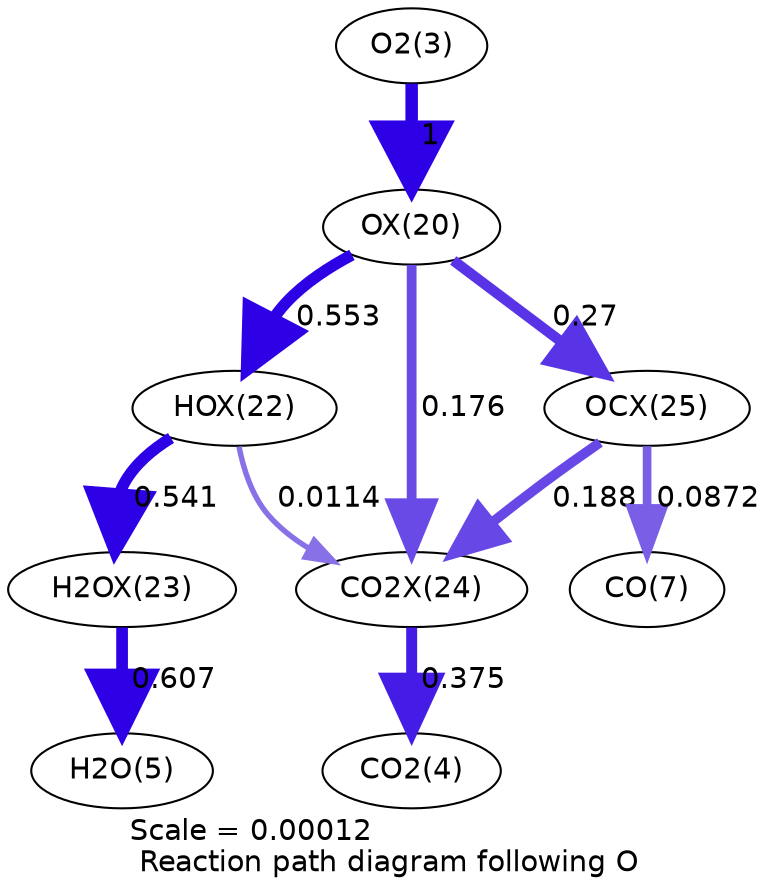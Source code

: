 digraph reaction_paths {
center=1;
s5 -> s23[fontname="Helvetica", penwidth=6, arrowsize=3, color="0.7, 1.5, 0.9"
, label=" 1"];
s23 -> s25[fontname="Helvetica", penwidth=5.55, arrowsize=2.78, color="0.7, 1.05, 0.9"
, label=" 0.553"];
s23 -> s28[fontname="Helvetica", penwidth=5.01, arrowsize=2.51, color="0.7, 0.77, 0.9"
, label=" 0.27"];
s23 -> s27[fontname="Helvetica", penwidth=4.69, arrowsize=2.34, color="0.7, 0.676, 0.9"
, label=" 0.176"];
s25 -> s26[fontname="Helvetica", penwidth=5.54, arrowsize=2.77, color="0.7, 1.04, 0.9"
, label=" 0.541"];
s25 -> s27[fontname="Helvetica", penwidth=2.62, arrowsize=1.31, color="0.7, 0.511, 0.9"
, label=" 0.0114"];
s26 -> s7[fontname="Helvetica", penwidth=5.62, arrowsize=2.81, color="0.7, 1.11, 0.9"
, label=" 0.607"];
s28 -> s9[fontname="Helvetica", penwidth=4.16, arrowsize=2.08, color="0.7, 0.587, 0.9"
, label=" 0.0872"];
s28 -> s27[fontname="Helvetica", penwidth=4.74, arrowsize=2.37, color="0.7, 0.688, 0.9"
, label=" 0.188"];
s27 -> s6[fontname="Helvetica", penwidth=5.26, arrowsize=2.63, color="0.7, 0.875, 0.9"
, label=" 0.375"];
s5 [ fontname="Helvetica", label="O2(3)"];
s6 [ fontname="Helvetica", label="CO2(4)"];
s7 [ fontname="Helvetica", label="H2O(5)"];
s9 [ fontname="Helvetica", label="CO(7)"];
s23 [ fontname="Helvetica", label="OX(20)"];
s25 [ fontname="Helvetica", label="HOX(22)"];
s26 [ fontname="Helvetica", label="H2OX(23)"];
s27 [ fontname="Helvetica", label="CO2X(24)"];
s28 [ fontname="Helvetica", label="OCX(25)"];
 label = "Scale = 0.00012\l Reaction path diagram following O";
 fontname = "Helvetica";
}
